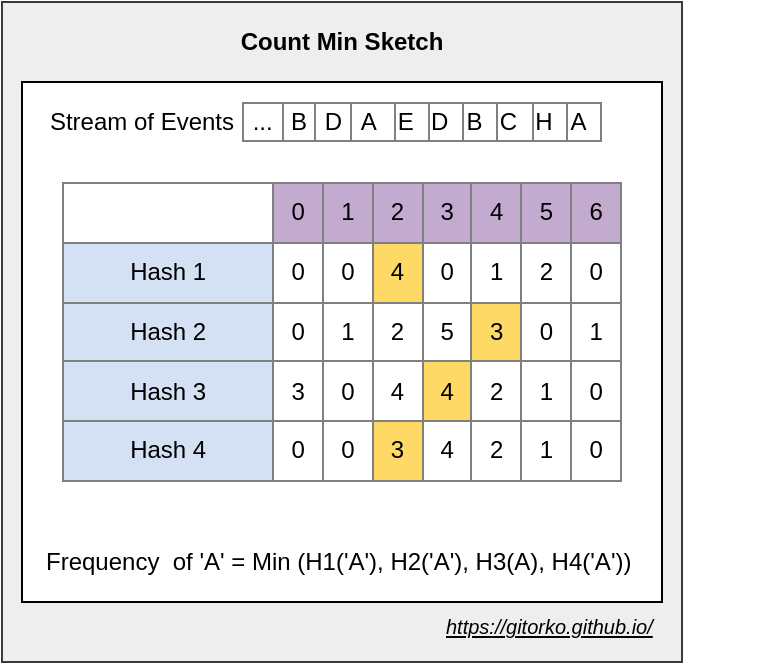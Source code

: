 <mxfile version="12.6.5" type="device"><diagram id="4tJyOCL7IXjG7pV1Vb3d" name="Page-1"><mxGraphModel dx="1106" dy="852" grid="1" gridSize="10" guides="1" tooltips="1" connect="1" arrows="1" fold="1" page="1" pageScale="1" pageWidth="500" pageHeight="1200" math="0" shadow="0"><root><mxCell id="0"/><mxCell id="1" parent="0"/><mxCell id="-dS8DpMXHzoNrLKOhBZn-7" value="" style="rounded=0;whiteSpace=wrap;html=1;fillColor=#eeeeee;strokeColor=#36393d;" parent="1" vertex="1"><mxGeometry x="80" y="80" width="340" height="330" as="geometry"/></mxCell><mxCell id="-dS8DpMXHzoNrLKOhBZn-6" value="" style="rounded=0;whiteSpace=wrap;html=1;" parent="1" vertex="1"><mxGeometry x="90" y="120" width="320" height="260" as="geometry"/></mxCell><mxCell id="-dS8DpMXHzoNrLKOhBZn-3" value="&lt;table border=&quot;1&quot; width=&quot;100%&quot; style=&quot;width: 100% ; height: 100% ; border-collapse: collapse&quot;&gt;&lt;tbody&gt;&lt;tr&gt;&lt;td align=&quot;center&quot;&gt;...&lt;/td&gt;&lt;td align=&quot;center&quot;&gt;B&lt;/td&gt;&lt;td align=&quot;center&quot;&gt;D&lt;/td&gt;&lt;td&gt;&amp;nbsp;A&lt;/td&gt;&lt;td&gt;E&lt;/td&gt;&lt;td&gt;D&lt;/td&gt;&lt;td&gt;B&lt;/td&gt;&lt;td&gt;C&lt;/td&gt;&lt;td&gt;H&lt;/td&gt;&lt;td&gt;A&lt;/td&gt;&lt;/tr&gt;&lt;/tbody&gt;&lt;/table&gt;" style="text;html=1;strokeColor=none;fillColor=none;overflow=fill;" parent="1" vertex="1"><mxGeometry x="200" y="130" width="180" height="20" as="geometry"/></mxCell><mxCell id="-dS8DpMXHzoNrLKOhBZn-4" value="Frequency&amp;nbsp; of 'A' = Min (H1('A'), H2('A'), H3(A), H4('A'))" style="text;html=1;strokeColor=none;fillColor=none;align=left;verticalAlign=middle;whiteSpace=wrap;rounded=0;" parent="1" vertex="1"><mxGeometry x="100" y="350" width="360" height="20" as="geometry"/></mxCell><mxCell id="-dS8DpMXHzoNrLKOhBZn-5" value="Stream of Events" style="text;html=1;strokeColor=none;fillColor=none;align=center;verticalAlign=middle;whiteSpace=wrap;rounded=0;" parent="1" vertex="1"><mxGeometry x="100" y="130" width="100" height="20" as="geometry"/></mxCell><mxCell id="-dS8DpMXHzoNrLKOhBZn-8" value="Count Min Sketch" style="text;html=1;strokeColor=none;fillColor=none;align=center;verticalAlign=middle;whiteSpace=wrap;rounded=0;fontStyle=1" parent="1" vertex="1"><mxGeometry x="170" y="90" width="160" height="20" as="geometry"/></mxCell><UserObject label="&lt;font style=&quot;font-size: 10px&quot;&gt;&lt;span style=&quot;font-size: 10px;&quot;&gt;&lt;u style=&quot;font-size: 10px;&quot;&gt;https://gitorko.github.io/&lt;/u&gt;&lt;/span&gt;&lt;/font&gt;" link="https://gitorko.github.io/" id="-dS8DpMXHzoNrLKOhBZn-9"><mxCell style="text;html=1;fontSize=10;fontStyle=2" parent="1" vertex="1"><mxGeometry x="300" y="380" width="110" height="30" as="geometry"/></mxCell></UserObject><mxCell id="IdEEBOtGmBN8Th1ap5AO-1" value="&lt;table border=&quot;1&quot; width=&quot;100%&quot; style=&quot;width: 100% ; height: 100% ; border-collapse: collapse&quot;&gt;&lt;tbody&gt;&lt;tr&gt;&lt;td&gt;&lt;br&gt;&lt;/td&gt;&lt;td style=&quot;background-color: rgb(195 , 171 , 208)&quot;&gt;0&lt;/td&gt;&lt;td style=&quot;background-color: rgb(195 , 171 , 208)&quot;&gt;1&lt;/td&gt;&lt;td style=&quot;background-color: rgb(195 , 171 , 208)&quot;&gt;2&lt;/td&gt;&lt;td style=&quot;background-color: rgb(195 , 171 , 208)&quot;&gt;3&lt;/td&gt;&lt;td style=&quot;background-color: rgb(195 , 171 , 208)&quot;&gt;4&lt;/td&gt;&lt;td style=&quot;background-color: rgb(195 , 171 , 208)&quot;&gt;5&lt;/td&gt;&lt;td style=&quot;background-color: rgb(195 , 171 , 208)&quot;&gt;6&lt;/td&gt;&lt;/tr&gt;&lt;tr&gt;&lt;td style=&quot;background-color: rgb(212 , 225 , 245)&quot;&gt;Hash 1&lt;/td&gt;&lt;td&gt;0&lt;/td&gt;&lt;td&gt;0&lt;/td&gt;&lt;td style=&quot;background-color: rgb(255 , 217 , 102)&quot;&gt;4&lt;/td&gt;&lt;td&gt;0&lt;/td&gt;&lt;td&gt;1&lt;/td&gt;&lt;td&gt;2&lt;/td&gt;&lt;td&gt;0&lt;/td&gt;&lt;/tr&gt;&lt;tr&gt;&lt;td style=&quot;background-color: rgb(212 , 225 , 245)&quot;&gt;Hash 2&lt;/td&gt;&lt;td&gt;0&lt;/td&gt;&lt;td&gt;1&lt;/td&gt;&lt;td&gt;2&lt;/td&gt;&lt;td&gt;5&lt;/td&gt;&lt;td style=&quot;background-color: rgb(255 , 217 , 102)&quot;&gt;3&lt;/td&gt;&lt;td&gt;0&lt;/td&gt;&lt;td&gt;1&lt;/td&gt;&lt;/tr&gt;&lt;tr&gt;&lt;td style=&quot;background-color: rgb(212 , 225 , 245)&quot;&gt;Hash 3&lt;/td&gt;&lt;td&gt;3&lt;/td&gt;&lt;td&gt;0&lt;/td&gt;&lt;td&gt;4&lt;/td&gt;&lt;td style=&quot;background-color: rgb(255 , 217 , 102)&quot;&gt;4&lt;/td&gt;&lt;td&gt;2&lt;/td&gt;&lt;td&gt;1&lt;/td&gt;&lt;td&gt;0&lt;/td&gt;&lt;/tr&gt;&lt;tr&gt;&lt;td style=&quot;background-color: rgb(212 , 225 , 245)&quot;&gt;Hash 4&lt;/td&gt;&lt;td&gt;0&lt;/td&gt;&lt;td&gt;0&lt;/td&gt;&lt;td style=&quot;background-color: rgb(255 , 217 , 102)&quot;&gt;3&lt;/td&gt;&lt;td&gt;4&lt;/td&gt;&lt;td&gt;2&lt;/td&gt;&lt;td&gt;1&lt;/td&gt;&lt;td&gt;0&lt;/td&gt;&lt;/tr&gt;&lt;/tbody&gt;&lt;/table&gt;" style="text;html=1;strokeColor=none;fillColor=none;overflow=fill;align=center;" vertex="1" parent="1"><mxGeometry x="110" y="170" width="280" height="150" as="geometry"/></mxCell></root></mxGraphModel></diagram></mxfile>